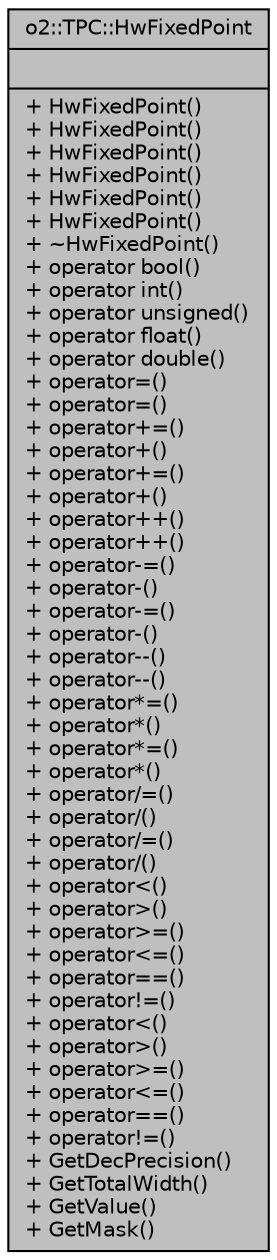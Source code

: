 digraph "o2::TPC::HwFixedPoint"
{
 // INTERACTIVE_SVG=YES
  bgcolor="transparent";
  edge [fontname="Helvetica",fontsize="10",labelfontname="Helvetica",labelfontsize="10"];
  node [fontname="Helvetica",fontsize="10",shape=record];
  Node1 [label="{o2::TPC::HwFixedPoint\n||+ HwFixedPoint()\l+ HwFixedPoint()\l+ HwFixedPoint()\l+ HwFixedPoint()\l+ HwFixedPoint()\l+ HwFixedPoint()\l+ ~HwFixedPoint()\l+ operator bool()\l+ operator int()\l+ operator unsigned()\l+ operator float()\l+ operator double()\l+ operator=()\l+ operator=()\l+ operator+=()\l+ operator+()\l+ operator+=()\l+ operator+()\l+ operator++()\l+ operator++()\l+ operator-=()\l+ operator-()\l+ operator-=()\l+ operator-()\l+ operator--()\l+ operator--()\l+ operator*=()\l+ operator*()\l+ operator*=()\l+ operator*()\l+ operator/=()\l+ operator/()\l+ operator/=()\l+ operator/()\l+ operator\<()\l+ operator\>()\l+ operator\>=()\l+ operator\<=()\l+ operator==()\l+ operator!=()\l+ operator\<()\l+ operator\>()\l+ operator\>=()\l+ operator\<=()\l+ operator==()\l+ operator!=()\l+ GetDecPrecision()\l+ GetTotalWidth()\l+ GetValue()\l+ GetMask()\l}",height=0.2,width=0.4,color="black", fillcolor="grey75", style="filled" fontcolor="black"];
}

